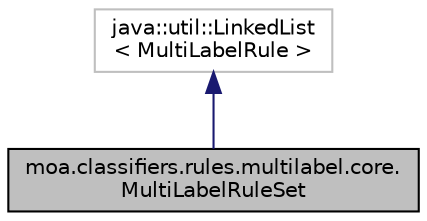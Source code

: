 digraph "moa.classifiers.rules.multilabel.core.MultiLabelRuleSet"
{
 // LATEX_PDF_SIZE
  edge [fontname="Helvetica",fontsize="10",labelfontname="Helvetica",labelfontsize="10"];
  node [fontname="Helvetica",fontsize="10",shape=record];
  Node1 [label="moa.classifiers.rules.multilabel.core.\lMultiLabelRuleSet",height=0.2,width=0.4,color="black", fillcolor="grey75", style="filled", fontcolor="black",tooltip=" "];
  Node2 -> Node1 [dir="back",color="midnightblue",fontsize="10",style="solid"];
  Node2 [label="java::util::LinkedList\l\< MultiLabelRule \>",height=0.2,width=0.4,color="grey75", fillcolor="white", style="filled",tooltip=" "];
}
